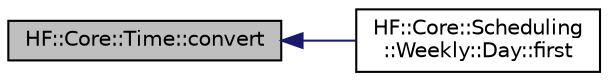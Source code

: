 digraph "HF::Core::Time::convert"
{
  edge [fontname="Helvetica",fontsize="10",labelfontname="Helvetica",labelfontsize="10"];
  node [fontname="Helvetica",fontsize="10",shape=record];
  rankdir="LR";
  Node1 [label="HF::Core::Time::convert",height=0.2,width=0.4,color="black", fillcolor="grey75", style="filled", fontcolor="black"];
  Node1 -> Node2 [dir="back",color="midnightblue",fontsize="10",style="solid",fontname="Helvetica"];
  Node2 [label="HF::Core::Scheduling\l::Weekly::Day::first",height=0.2,width=0.4,color="black", fillcolor="white", style="filled",URL="$structHF_1_1Core_1_1Scheduling_1_1Weekly_1_1Day.html#aa22c1028f29c0f5078a54e0289661834",tooltip="Get the initial value for the next_run entry attribute. "];
}
